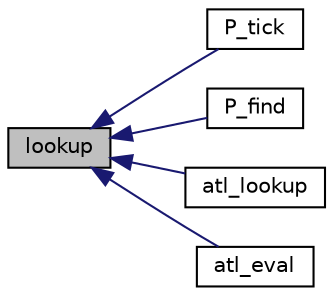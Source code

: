 digraph "lookup"
{
  edge [fontname="Helvetica",fontsize="10",labelfontname="Helvetica",labelfontsize="10"];
  node [fontname="Helvetica",fontsize="10",shape=record];
  rankdir="LR";
  Node119 [label="lookup",height=0.2,width=0.4,color="black", fillcolor="grey75", style="filled", fontcolor="black"];
  Node119 -> Node120 [dir="back",color="midnightblue",fontsize="10",style="solid",fontname="Helvetica"];
  Node120 [label="P_tick",height=0.2,width=0.4,color="black", fillcolor="white", style="filled",URL="$FreeRTOS_2atlast_8c.html#a6b8e53c0c8eb6097655b77d8ba3f006c"];
  Node119 -> Node121 [dir="back",color="midnightblue",fontsize="10",style="solid",fontname="Helvetica"];
  Node121 [label="P_find",height=0.2,width=0.4,color="black", fillcolor="white", style="filled",URL="$FreeRTOS_2atlast_8c.html#aca10185a9f602d6ca5a5b7647d69a00a"];
  Node119 -> Node122 [dir="back",color="midnightblue",fontsize="10",style="solid",fontname="Helvetica"];
  Node122 [label="atl_lookup",height=0.2,width=0.4,color="black", fillcolor="white", style="filled",URL="$FreeRTOS_2atlast_8c.html#a79082703e23c9049afbc46baeea119d3"];
  Node119 -> Node123 [dir="back",color="midnightblue",fontsize="10",style="solid",fontname="Helvetica"];
  Node123 [label="atl_eval",height=0.2,width=0.4,color="black", fillcolor="white", style="filled",URL="$FreeRTOS_2atlast_8c.html#a45d749d6527e7183b11e7c928bf763e5"];
}
